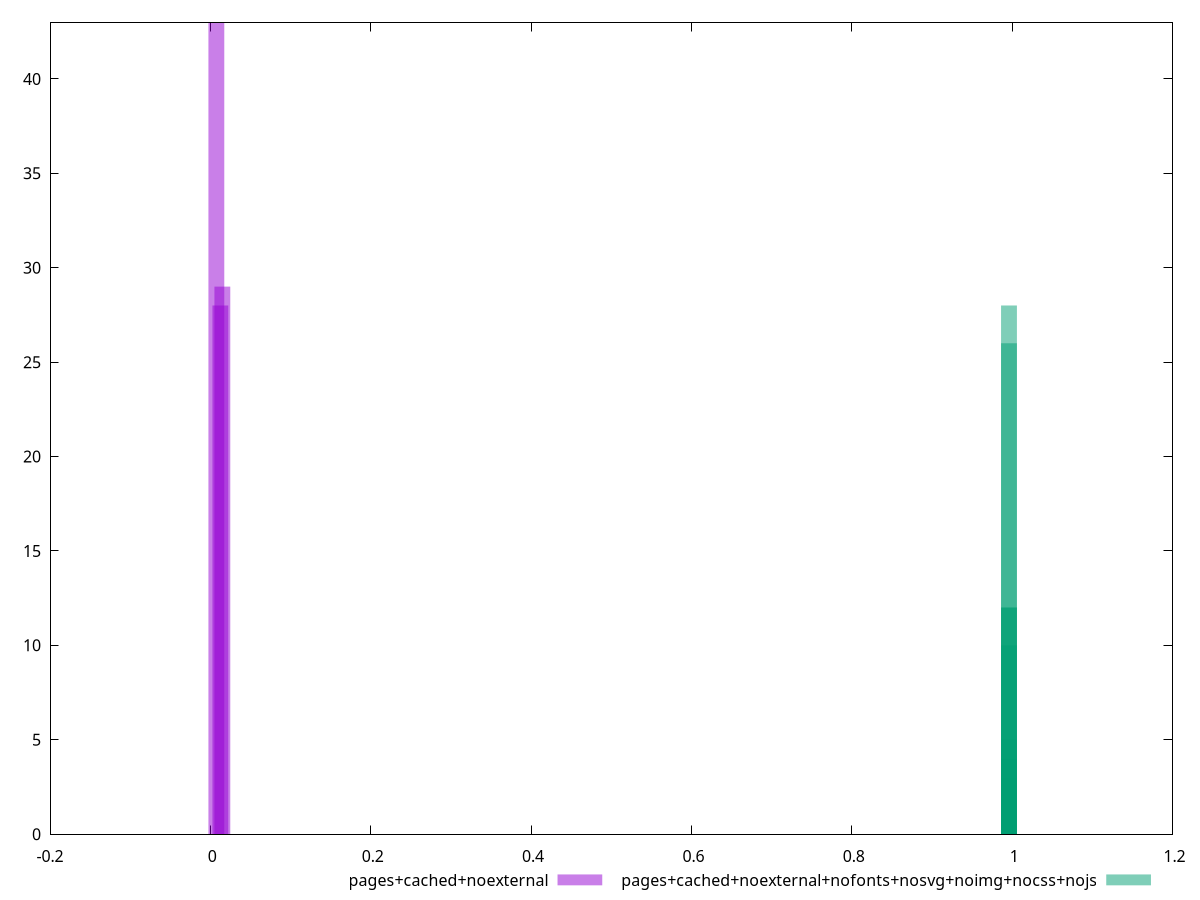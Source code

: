 $_pagesCachedNoexternal <<EOF
0.007473435844343016 43
0.012455726407238361 28
0.014946871688686032 29
EOF
$_pagesCachedNoexternalNofontsNosvgNoimgNocssNojs <<EOF
0.9960598505777372 26
0.9960912456140025 12
0.9960807806019141 12
0.9961121756381794 4
0.9960703155898256 28
0.996101710626091 5
0.9960389205535604 3
0.9960493855656487 10
EOF
set key outside below
set terminal pngcairo
set output "report_00004_2020-11-02T20-21-41.718Z/largest-contentful-paint/largest-contentful-paint_pages+cached+noexternal_pages+cached+noexternal+nofonts+nosvg+noimg+nocss+nojs+hist.png"
set boxwidth 0.01977277479587673
set style fill transparent solid 0.5 noborder
set yrange [0:43]
plot $_pagesCachedNoexternal title "pages+cached+noexternal" with boxes ,$_pagesCachedNoexternalNofontsNosvgNoimgNocssNojs title "pages+cached+noexternal+nofonts+nosvg+noimg+nocss+nojs" with boxes ,